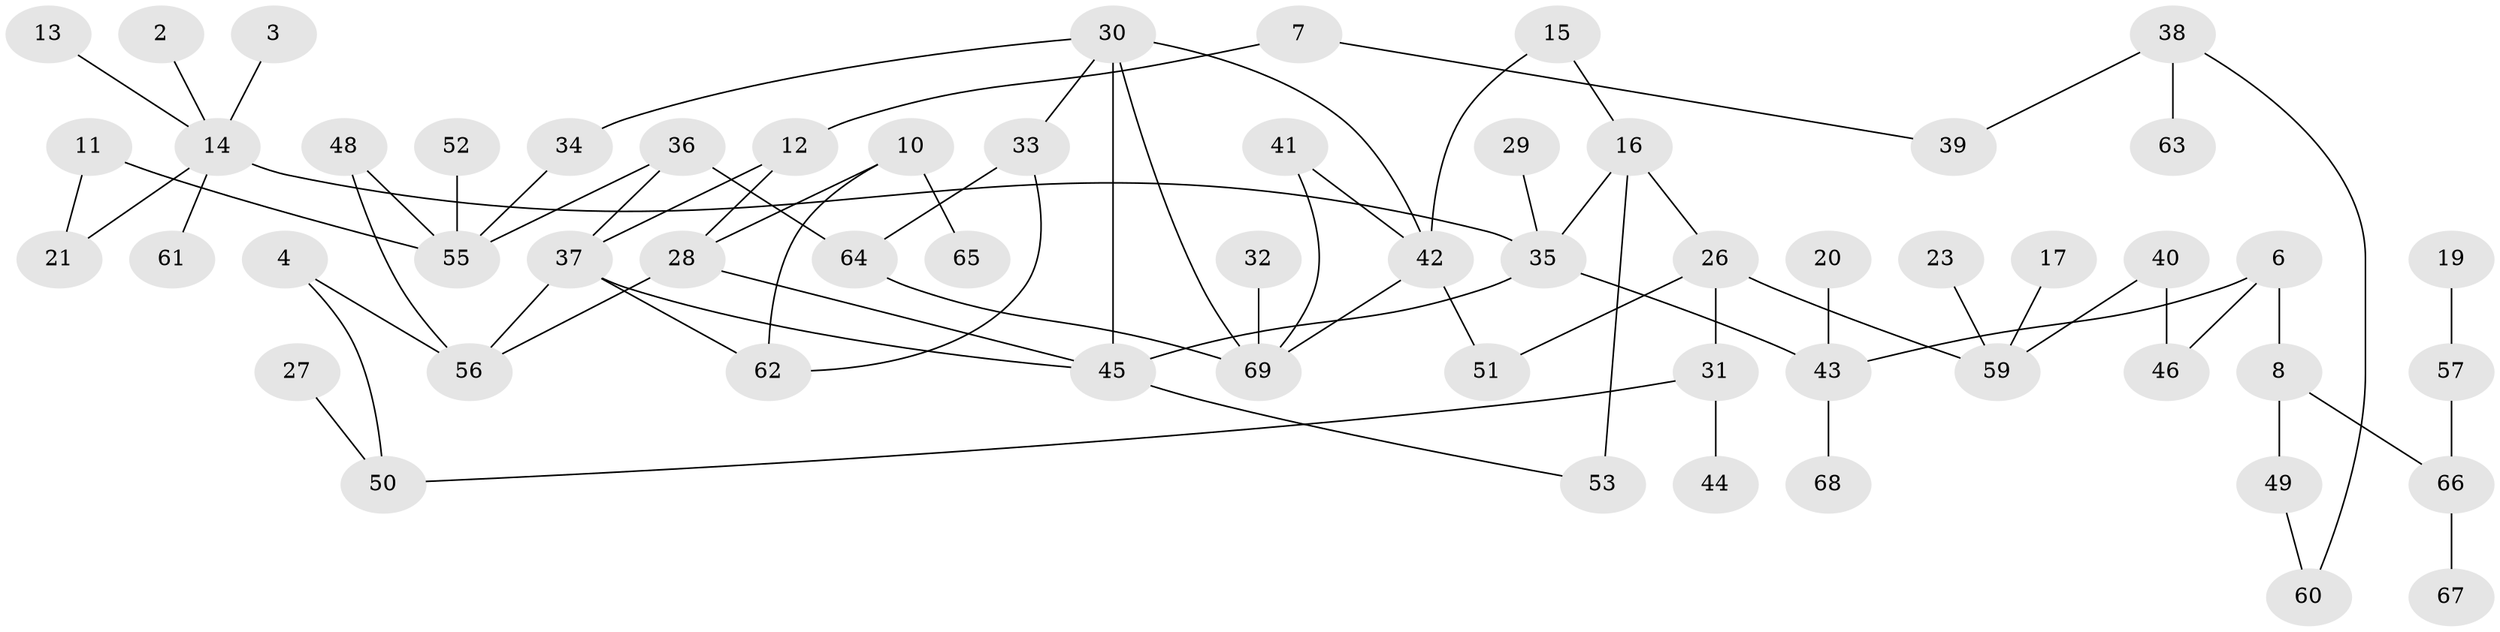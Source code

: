 // original degree distribution, {1: 0.2653061224489796, 3: 0.16326530612244897, 0: 0.10204081632653061, 2: 0.2755102040816326, 5: 0.09183673469387756, 4: 0.08163265306122448, 6: 0.01020408163265306, 7: 0.01020408163265306}
// Generated by graph-tools (version 1.1) at 2025/35/03/04/25 23:35:45]
// undirected, 59 vertices, 75 edges
graph export_dot {
  node [color=gray90,style=filled];
  2;
  3;
  4;
  6;
  7;
  8;
  10;
  11;
  12;
  13;
  14;
  15;
  16;
  17;
  19;
  20;
  21;
  23;
  26;
  27;
  28;
  29;
  30;
  31;
  32;
  33;
  34;
  35;
  36;
  37;
  38;
  39;
  40;
  41;
  42;
  43;
  44;
  45;
  46;
  48;
  49;
  50;
  51;
  52;
  53;
  55;
  56;
  57;
  59;
  60;
  61;
  62;
  63;
  64;
  65;
  66;
  67;
  68;
  69;
  2 -- 14 [weight=1.0];
  3 -- 14 [weight=2.0];
  4 -- 50 [weight=1.0];
  4 -- 56 [weight=1.0];
  6 -- 8 [weight=1.0];
  6 -- 43 [weight=1.0];
  6 -- 46 [weight=1.0];
  7 -- 12 [weight=1.0];
  7 -- 39 [weight=1.0];
  8 -- 49 [weight=1.0];
  8 -- 66 [weight=1.0];
  10 -- 28 [weight=1.0];
  10 -- 62 [weight=1.0];
  10 -- 65 [weight=2.0];
  11 -- 21 [weight=1.0];
  11 -- 55 [weight=1.0];
  12 -- 28 [weight=1.0];
  12 -- 37 [weight=1.0];
  13 -- 14 [weight=1.0];
  14 -- 21 [weight=1.0];
  14 -- 35 [weight=2.0];
  14 -- 61 [weight=1.0];
  15 -- 16 [weight=1.0];
  15 -- 42 [weight=1.0];
  16 -- 26 [weight=1.0];
  16 -- 35 [weight=2.0];
  16 -- 53 [weight=2.0];
  17 -- 59 [weight=1.0];
  19 -- 57 [weight=1.0];
  20 -- 43 [weight=1.0];
  23 -- 59 [weight=1.0];
  26 -- 31 [weight=1.0];
  26 -- 51 [weight=1.0];
  26 -- 59 [weight=1.0];
  27 -- 50 [weight=1.0];
  28 -- 45 [weight=1.0];
  28 -- 56 [weight=1.0];
  29 -- 35 [weight=1.0];
  30 -- 33 [weight=1.0];
  30 -- 34 [weight=1.0];
  30 -- 42 [weight=1.0];
  30 -- 45 [weight=1.0];
  30 -- 69 [weight=1.0];
  31 -- 44 [weight=1.0];
  31 -- 50 [weight=1.0];
  32 -- 69 [weight=1.0];
  33 -- 62 [weight=1.0];
  33 -- 64 [weight=1.0];
  34 -- 55 [weight=1.0];
  35 -- 43 [weight=1.0];
  35 -- 45 [weight=1.0];
  36 -- 37 [weight=1.0];
  36 -- 55 [weight=1.0];
  36 -- 64 [weight=1.0];
  37 -- 45 [weight=1.0];
  37 -- 56 [weight=1.0];
  37 -- 62 [weight=1.0];
  38 -- 39 [weight=1.0];
  38 -- 60 [weight=1.0];
  38 -- 63 [weight=1.0];
  40 -- 46 [weight=1.0];
  40 -- 59 [weight=1.0];
  41 -- 42 [weight=1.0];
  41 -- 69 [weight=1.0];
  42 -- 51 [weight=1.0];
  42 -- 69 [weight=1.0];
  43 -- 68 [weight=1.0];
  45 -- 53 [weight=1.0];
  48 -- 55 [weight=1.0];
  48 -- 56 [weight=1.0];
  49 -- 60 [weight=1.0];
  52 -- 55 [weight=1.0];
  57 -- 66 [weight=1.0];
  64 -- 69 [weight=1.0];
  66 -- 67 [weight=1.0];
}
